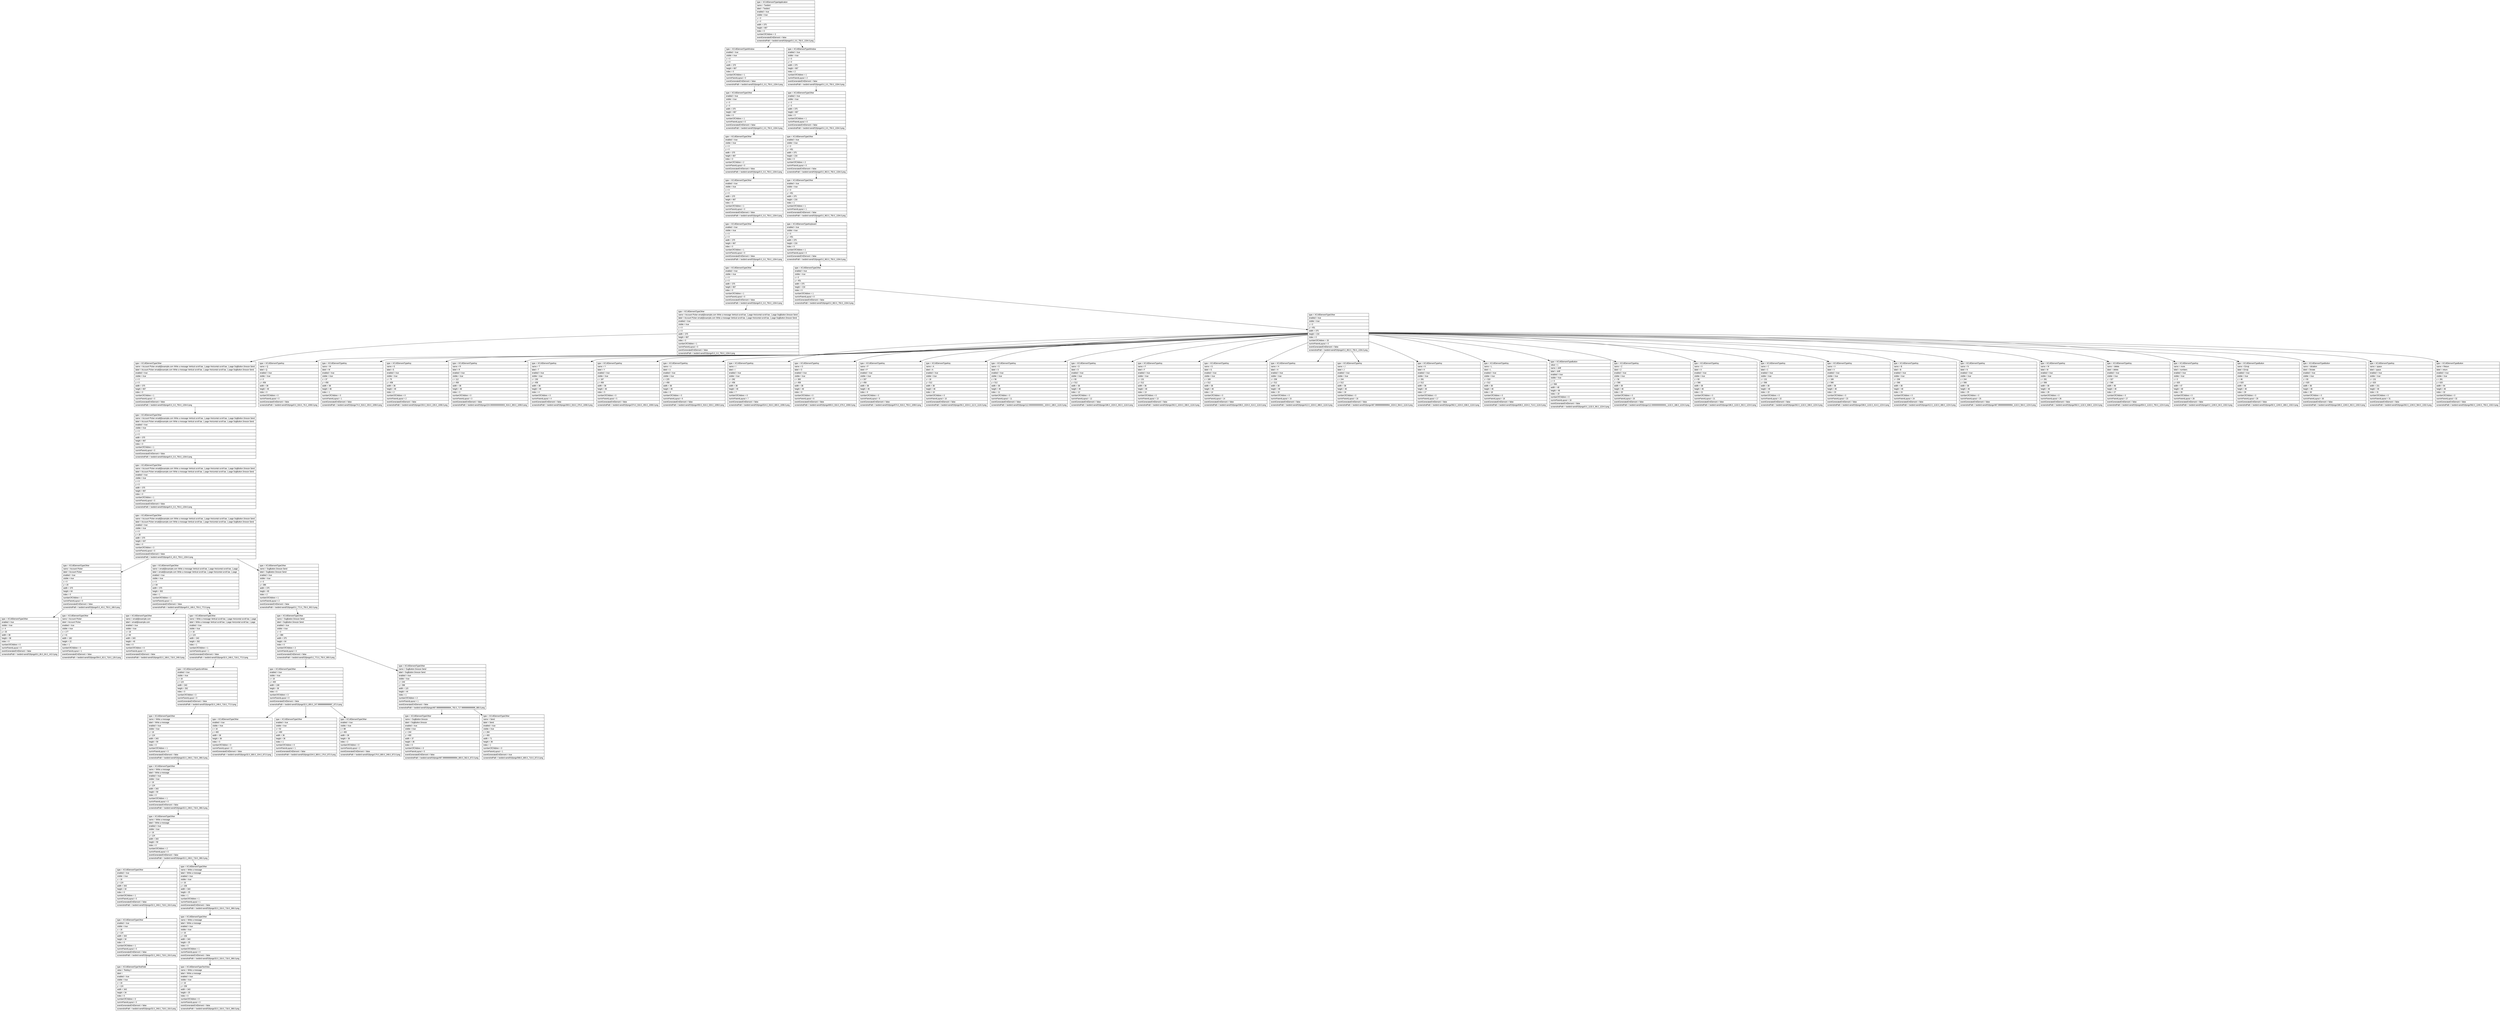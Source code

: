 digraph Layout {

	node [shape=record fontname=Arial];

	0	[label="{type = XCUIElementTypeApplication\l|name = Twobird\l|label = Twobird\l|enabled = true\l|visible = true\l|x = 0\l|y = 0\l|width = 375\l|height = 667\l|index = 0\l|numberOfChildren = 3\l|eventGeneratedOnElement = false \l|screenshotPath = twobird-send/S3/pngs/0.0_0.0_750.0_1334.0.png\l}"]
	1	[label="{type = XCUIElementTypeWindow\l|enabled = true\l|visible = true\l|x = 0\l|y = 0\l|width = 375\l|height = 667\l|index = 0\l|numberOfChildren = 1\l|numInParentLayout = 0\l|eventGeneratedOnElement = false \l|screenshotPath = twobird-send/S3/pngs/0.0_0.0_750.0_1334.0.png\l}"]
	2	[label="{type = XCUIElementTypeWindow\l|enabled = true\l|visible = true\l|x = 0\l|y = 0\l|width = 375\l|height = 667\l|index = 2\l|numberOfChildren = 1\l|numInParentLayout = 2\l|eventGeneratedOnElement = false \l|screenshotPath = twobird-send/S3/pngs/0.0_0.0_750.0_1334.0.png\l}"]
	3	[label="{type = XCUIElementTypeOther\l|enabled = true\l|visible = true\l|x = 0\l|y = 0\l|width = 375\l|height = 667\l|index = 0\l|numberOfChildren = 1\l|numInParentLayout = 0\l|eventGeneratedOnElement = false \l|screenshotPath = twobird-send/S3/pngs/0.0_0.0_750.0_1334.0.png\l}"]
	4	[label="{type = XCUIElementTypeOther\l|enabled = true\l|visible = true\l|x = 0\l|y = 0\l|width = 375\l|height = 667\l|index = 0\l|numberOfChildren = 1\l|numInParentLayout = 0\l|eventGeneratedOnElement = false \l|screenshotPath = twobird-send/S3/pngs/0.0_0.0_750.0_1334.0.png\l}"]
	5	[label="{type = XCUIElementTypeOther\l|enabled = true\l|visible = true\l|x = 0\l|y = 0\l|width = 375\l|height = 667\l|index = 0\l|numberOfChildren = 2\l|numInParentLayout = 0\l|eventGeneratedOnElement = false \l|screenshotPath = twobird-send/S3/pngs/0.0_0.0_750.0_1334.0.png\l}"]
	6	[label="{type = XCUIElementTypeOther\l|enabled = true\l|visible = true\l|x = 0\l|y = 451\l|width = 375\l|height = 216\l|index = 0\l|numberOfChildren = 2\l|numInParentLayout = 0\l|eventGeneratedOnElement = false \l|screenshotPath = twobird-send/S3/pngs/0.0_902.0_750.0_1334.0.png\l}"]
	7	[label="{type = XCUIElementTypeOther\l|enabled = true\l|visible = true\l|x = 0\l|y = 0\l|width = 375\l|height = 667\l|index = 0\l|numberOfChildren = 1\l|numInParentLayout = 0\l|eventGeneratedOnElement = false \l|screenshotPath = twobird-send/S3/pngs/0.0_0.0_750.0_1334.0.png\l}"]
	8	[label="{type = XCUIElementTypeOther\l|enabled = true\l|visible = true\l|x = 0\l|y = 451\l|width = 375\l|height = 216\l|index = 1\l|numberOfChildren = 1\l|numInParentLayout = 1\l|eventGeneratedOnElement = false \l|screenshotPath = twobird-send/S3/pngs/0.0_902.0_750.0_1334.0.png\l}"]
	9	[label="{type = XCUIElementTypeOther\l|enabled = true\l|visible = true\l|x = 0\l|y = 0\l|width = 375\l|height = 667\l|index = 0\l|numberOfChildren = 1\l|numInParentLayout = 0\l|eventGeneratedOnElement = false \l|screenshotPath = twobird-send/S3/pngs/0.0_0.0_750.0_1334.0.png\l}"]
	10	[label="{type = XCUIElementTypeKeyboard\l|enabled = true\l|visible = true\l|x = 0\l|y = 451\l|width = 375\l|height = 216\l|index = 0\l|numberOfChildren = 1\l|numInParentLayout = 0\l|eventGeneratedOnElement = false \l|screenshotPath = twobird-send/S3/pngs/0.0_902.0_750.0_1334.0.png\l}"]
	11	[label="{type = XCUIElementTypeOther\l|enabled = true\l|visible = true\l|x = 0\l|y = 0\l|width = 375\l|height = 667\l|index = 0\l|numberOfChildren = 1\l|numInParentLayout = 0\l|eventGeneratedOnElement = false \l|screenshotPath = twobird-send/S3/pngs/0.0_0.0_750.0_1334.0.png\l}"]
	12	[label="{type = XCUIElementTypeOther\l|enabled = true\l|visible = true\l|x = 0\l|y = 451\l|width = 375\l|height = 216\l|index = 0\l|numberOfChildren = 1\l|numInParentLayout = 0\l|eventGeneratedOnElement = false \l|screenshotPath = twobird-send/S3/pngs/0.0_902.0_750.0_1334.0.png\l}"]
	13	[label="{type = XCUIElementTypeOther\l|name = Account Picker email@example.com Write a message Vertical scroll bar, 1 page Horizontal scroll bar, 1 page SvgButton.Snooze Send\l|label = Account Picker email@example.com Write a message Vertical scroll bar, 1 page Horizontal scroll bar, 1 page SvgButton.Snooze Send\l|enabled = true\l|visible = true\l|x = 0\l|y = 0\l|width = 375\l|height = 667\l|index = 0\l|numberOfChildren = 1\l|numInParentLayout = 0\l|eventGeneratedOnElement = false \l|screenshotPath = twobird-send/S3/pngs/0.0_0.0_750.0_1334.0.png\l}"]
	14	[label="{type = XCUIElementTypeOther\l|enabled = true\l|visible = true\l|x = 0\l|y = 451\l|width = 375\l|height = 216\l|index = 0\l|numberOfChildren = 33\l|numInParentLayout = 0\l|eventGeneratedOnElement = false \l|screenshotPath = twobird-send/S3/pngs/0.0_902.0_750.0_1334.0.png\l}"]
	15	[label="{type = XCUIElementTypeOther\l|name = Account Picker email@example.com Write a message Vertical scroll bar, 1 page Horizontal scroll bar, 1 page SvgButton.Snooze Send\l|label = Account Picker email@example.com Write a message Vertical scroll bar, 1 page Horizontal scroll bar, 1 page SvgButton.Snooze Send\l|enabled = true\l|visible = true\l|x = 0\l|y = 0\l|width = 375\l|height = 667\l|index = 0\l|numberOfChildren = 1\l|numInParentLayout = 0\l|eventGeneratedOnElement = false \l|screenshotPath = twobird-send/S3/pngs/0.0_0.0_750.0_1334.0.png\l}"]
	16	[label="{type = XCUIElementTypeKey\l|name = Q\l|label = Q\l|enabled = true\l|visible = true\l|x = 0\l|y = 458\l|width = 38\l|height = 46\l|index = 0\l|numberOfChildren = 0\l|numInParentLayout = 0\l|eventGeneratedOnElement = false \l|screenshotPath = twobird-send/S3/pngs/0.0_916.0_76.0_1008.0.png\l}"]
	17	[label="{type = XCUIElementTypeKey\l|name = W\l|label = W\l|enabled = true\l|visible = true\l|x = 37\l|y = 458\l|width = 38\l|height = 46\l|index = 1\l|numberOfChildren = 0\l|numInParentLayout = 1\l|eventGeneratedOnElement = false \l|screenshotPath = twobird-send/S3/pngs/74.0_916.0_150.0_1008.0.png\l}"]
	18	[label="{type = XCUIElementTypeKey\l|name = E\l|label = E\l|enabled = true\l|visible = true\l|x = 75\l|y = 458\l|width = 38\l|height = 46\l|index = 2\l|numberOfChildren = 0\l|numInParentLayout = 2\l|eventGeneratedOnElement = false \l|screenshotPath = twobird-send/S3/pngs/150.0_916.0_226.0_1008.0.png\l}"]
	19	[label="{type = XCUIElementTypeKey\l|name = R\l|label = R\l|enabled = true\l|visible = true\l|x = 112\l|y = 458\l|width = 38\l|height = 46\l|index = 3\l|numberOfChildren = 0\l|numInParentLayout = 3\l|eventGeneratedOnElement = false \l|screenshotPath = twobird-send/S3/pngs/224.00000000000003_916.0_300.0_1008.0.png\l}"]
	20	[label="{type = XCUIElementTypeKey\l|name = T\l|label = T\l|enabled = true\l|visible = true\l|x = 150\l|y = 458\l|width = 38\l|height = 46\l|index = 4\l|numberOfChildren = 0\l|numInParentLayout = 4\l|eventGeneratedOnElement = false \l|screenshotPath = twobird-send/S3/pngs/300.0_916.0_376.0_1008.0.png\l}"]
	21	[label="{type = XCUIElementTypeKey\l|name = Y\l|label = Y\l|enabled = true\l|visible = true\l|x = 187\l|y = 458\l|width = 38\l|height = 46\l|index = 5\l|numberOfChildren = 0\l|numInParentLayout = 5\l|eventGeneratedOnElement = false \l|screenshotPath = twobird-send/S3/pngs/374.0_916.0_450.0_1008.0.png\l}"]
	22	[label="{type = XCUIElementTypeKey\l|name = U\l|label = U\l|enabled = true\l|visible = true\l|x = 225\l|y = 458\l|width = 38\l|height = 46\l|index = 6\l|numberOfChildren = 0\l|numInParentLayout = 6\l|eventGeneratedOnElement = false \l|screenshotPath = twobird-send/S3/pngs/450.0_916.0_526.0_1008.0.png\l}"]
	23	[label="{type = XCUIElementTypeKey\l|name = I\l|label = I\l|enabled = true\l|visible = true\l|x = 262\l|y = 458\l|width = 38\l|height = 46\l|index = 7\l|numberOfChildren = 0\l|numInParentLayout = 7\l|eventGeneratedOnElement = false \l|screenshotPath = twobird-send/S3/pngs/524.0_916.0_600.0_1008.0.png\l}"]
	24	[label="{type = XCUIElementTypeKey\l|name = O\l|label = O\l|enabled = true\l|visible = true\l|x = 300\l|y = 458\l|width = 38\l|height = 46\l|index = 8\l|numberOfChildren = 0\l|numInParentLayout = 8\l|eventGeneratedOnElement = false \l|screenshotPath = twobird-send/S3/pngs/600.0_916.0_676.0_1008.0.png\l}"]
	25	[label="{type = XCUIElementTypeKey\l|name = P\l|label = P\l|enabled = true\l|visible = true\l|x = 337\l|y = 458\l|width = 38\l|height = 46\l|index = 9\l|numberOfChildren = 0\l|numInParentLayout = 9\l|eventGeneratedOnElement = false \l|screenshotPath = twobird-send/S3/pngs/674.0_916.0_750.0_1008.0.png\l}"]
	26	[label="{type = XCUIElementTypeKey\l|name = A\l|label = A\l|enabled = true\l|visible = true\l|x = 18\l|y = 512\l|width = 38\l|height = 46\l|index = 10\l|numberOfChildren = 0\l|numInParentLayout = 10\l|eventGeneratedOnElement = false \l|screenshotPath = twobird-send/S3/pngs/36.0_1024.0_112.0_1116.0.png\l}"]
	27	[label="{type = XCUIElementTypeKey\l|name = S\l|label = S\l|enabled = true\l|visible = true\l|x = 56\l|y = 512\l|width = 38\l|height = 46\l|index = 11\l|numberOfChildren = 0\l|numInParentLayout = 11\l|eventGeneratedOnElement = false \l|screenshotPath = twobird-send/S3/pngs/112.00000000000001_1024.0_188.0_1116.0.png\l}"]
	28	[label="{type = XCUIElementTypeKey\l|name = D\l|label = D\l|enabled = true\l|visible = true\l|x = 93\l|y = 512\l|width = 38\l|height = 46\l|index = 12\l|numberOfChildren = 0\l|numInParentLayout = 12\l|eventGeneratedOnElement = false \l|screenshotPath = twobird-send/S3/pngs/186.0_1024.0_262.0_1116.0.png\l}"]
	29	[label="{type = XCUIElementTypeKey\l|name = F\l|label = F\l|enabled = true\l|visible = true\l|x = 131\l|y = 512\l|width = 38\l|height = 46\l|index = 13\l|numberOfChildren = 0\l|numInParentLayout = 13\l|eventGeneratedOnElement = false \l|screenshotPath = twobird-send/S3/pngs/262.0_1024.0_338.0_1116.0.png\l}"]
	30	[label="{type = XCUIElementTypeKey\l|name = G\l|label = G\l|enabled = true\l|visible = true\l|x = 169\l|y = 512\l|width = 38\l|height = 46\l|index = 14\l|numberOfChildren = 0\l|numInParentLayout = 14\l|eventGeneratedOnElement = false \l|screenshotPath = twobird-send/S3/pngs/338.0_1024.0_414.0_1116.0.png\l}"]
	31	[label="{type = XCUIElementTypeKey\l|name = H\l|label = H\l|enabled = true\l|visible = true\l|x = 206\l|y = 512\l|width = 38\l|height = 46\l|index = 15\l|numberOfChildren = 0\l|numInParentLayout = 15\l|eventGeneratedOnElement = false \l|screenshotPath = twobird-send/S3/pngs/412.0_1024.0_488.0_1116.0.png\l}"]
	32	[label="{type = XCUIElementTypeKey\l|name = J\l|label = J\l|enabled = true\l|visible = true\l|x = 244\l|y = 512\l|width = 38\l|height = 46\l|index = 16\l|numberOfChildren = 0\l|numInParentLayout = 16\l|eventGeneratedOnElement = false \l|screenshotPath = twobird-send/S3/pngs/487.99999999999994_1024.0_564.0_1116.0.png\l}"]
	33	[label="{type = XCUIElementTypeKey\l|name = K\l|label = K\l|enabled = true\l|visible = true\l|x = 281\l|y = 512\l|width = 38\l|height = 46\l|index = 17\l|numberOfChildren = 0\l|numInParentLayout = 17\l|eventGeneratedOnElement = false \l|screenshotPath = twobird-send/S3/pngs/562.0_1024.0_638.0_1116.0.png\l}"]
	34	[label="{type = XCUIElementTypeKey\l|name = L\l|label = L\l|enabled = true\l|visible = true\l|x = 319\l|y = 512\l|width = 38\l|height = 46\l|index = 18\l|numberOfChildren = 0\l|numInParentLayout = 18\l|eventGeneratedOnElement = false \l|screenshotPath = twobird-send/S3/pngs/638.0_1024.0_714.0_1116.0.png\l}"]
	35	[label="{type = XCUIElementTypeButton\l|value = 1\l|name = shift\l|label = shift\l|enabled = true\l|visible = true\l|x = 0\l|y = 566\l|width = 48\l|height = 46\l|index = 19\l|numberOfChildren = 0\l|numInParentLayout = 19\l|eventGeneratedOnElement = false \l|screenshotPath = twobird-send/S3/pngs/0.0_1132.0_96.0_1224.0.png\l}"]
	36	[label="{type = XCUIElementTypeKey\l|name = Z\l|label = Z\l|enabled = true\l|visible = true\l|x = 56\l|y = 566\l|width = 38\l|height = 46\l|index = 20\l|numberOfChildren = 0\l|numInParentLayout = 20\l|eventGeneratedOnElement = false \l|screenshotPath = twobird-send/S3/pngs/112.00000000000001_1132.0_188.0_1224.0.png\l}"]
	37	[label="{type = XCUIElementTypeKey\l|name = X\l|label = X\l|enabled = true\l|visible = true\l|x = 93\l|y = 566\l|width = 38\l|height = 46\l|index = 21\l|numberOfChildren = 0\l|numInParentLayout = 21\l|eventGeneratedOnElement = false \l|screenshotPath = twobird-send/S3/pngs/186.0_1132.0_262.0_1224.0.png\l}"]
	38	[label="{type = XCUIElementTypeKey\l|name = C\l|label = C\l|enabled = true\l|visible = true\l|x = 131\l|y = 566\l|width = 38\l|height = 46\l|index = 22\l|numberOfChildren = 0\l|numInParentLayout = 22\l|eventGeneratedOnElement = false \l|screenshotPath = twobird-send/S3/pngs/262.0_1132.0_338.0_1224.0.png\l}"]
	39	[label="{type = XCUIElementTypeKey\l|name = V\l|label = V\l|enabled = true\l|visible = true\l|x = 169\l|y = 566\l|width = 38\l|height = 46\l|index = 23\l|numberOfChildren = 0\l|numInParentLayout = 23\l|eventGeneratedOnElement = false \l|screenshotPath = twobird-send/S3/pngs/338.0_1132.0_414.0_1224.0.png\l}"]
	40	[label="{type = XCUIElementTypeKey\l|name = B\l|label = B\l|enabled = true\l|visible = true\l|x = 206\l|y = 566\l|width = 38\l|height = 46\l|index = 24\l|numberOfChildren = 0\l|numInParentLayout = 24\l|eventGeneratedOnElement = false \l|screenshotPath = twobird-send/S3/pngs/412.0_1132.0_488.0_1224.0.png\l}"]
	41	[label="{type = XCUIElementTypeKey\l|name = N\l|label = N\l|enabled = true\l|visible = true\l|x = 244\l|y = 566\l|width = 38\l|height = 46\l|index = 25\l|numberOfChildren = 0\l|numInParentLayout = 25\l|eventGeneratedOnElement = false \l|screenshotPath = twobird-send/S3/pngs/487.99999999999994_1132.0_564.0_1224.0.png\l}"]
	42	[label="{type = XCUIElementTypeKey\l|name = M\l|label = M\l|enabled = true\l|visible = true\l|x = 281\l|y = 566\l|width = 38\l|height = 46\l|index = 26\l|numberOfChildren = 0\l|numInParentLayout = 26\l|eventGeneratedOnElement = false \l|screenshotPath = twobird-send/S3/pngs/562.0_1132.0_638.0_1224.0.png\l}"]
	43	[label="{type = XCUIElementTypeKey\l|name = delete\l|label = delete\l|enabled = true\l|visible = true\l|x = 327\l|y = 566\l|width = 48\l|height = 46\l|index = 27\l|numberOfChildren = 0\l|numInParentLayout = 27\l|eventGeneratedOnElement = false \l|screenshotPath = twobird-send/S3/pngs/654.0_1132.0_750.0_1224.0.png\l}"]
	44	[label="{type = XCUIElementTypeKey\l|name = more\l|label = numbers\l|enabled = true\l|visible = true\l|x = 0\l|y = 620\l|width = 47\l|height = 46\l|index = 28\l|numberOfChildren = 0\l|numInParentLayout = 28\l|eventGeneratedOnElement = false \l|screenshotPath = twobird-send/S3/pngs/0.0_1240.0_94.0_1332.0.png\l}"]
	45	[label="{type = XCUIElementTypeButton\l|name = Emoji\l|label = Emoji\l|enabled = true\l|visible = true\l|x = 46\l|y = 620\l|width = 48\l|height = 46\l|index = 29\l|numberOfChildren = 0\l|numInParentLayout = 29\l|eventGeneratedOnElement = false \l|screenshotPath = twobird-send/S3/pngs/92.0_1240.0_188.0_1332.0.png\l}"]
	46	[label="{type = XCUIElementTypeButton\l|name = dictation\l|label = Dictate\l|enabled = true\l|visible = true\l|x = 93\l|y = 620\l|width = 38\l|height = 46\l|index = 30\l|numberOfChildren = 0\l|numInParentLayout = 30\l|eventGeneratedOnElement = false \l|screenshotPath = twobird-send/S3/pngs/186.0_1240.0_262.0_1332.0.png\l}"]
	47	[label="{type = XCUIElementTypeKey\l|name = space\l|label = space\l|enabled = true\l|visible = true\l|x = 131\l|y = 620\l|width = 151\l|height = 46\l|index = 31\l|numberOfChildren = 0\l|numInParentLayout = 31\l|eventGeneratedOnElement = false \l|screenshotPath = twobird-send/S3/pngs/262.0_1240.0_564.0_1332.0.png\l}"]
	48	[label="{type = XCUIElementTypeButton\l|name = Return\l|label = return\l|enabled = true\l|visible = true\l|x = 281\l|y = 620\l|width = 94\l|height = 46\l|index = 32\l|numberOfChildren = 0\l|numInParentLayout = 32\l|eventGeneratedOnElement = false \l|screenshotPath = twobird-send/S3/pngs/562.0_1240.0_750.0_1332.0.png\l}"]
	49	[label="{type = XCUIElementTypeOther\l|name = Account Picker email@example.com Write a message Vertical scroll bar, 1 page Horizontal scroll bar, 1 page SvgButton.Snooze Send\l|label = Account Picker email@example.com Write a message Vertical scroll bar, 1 page Horizontal scroll bar, 1 page SvgButton.Snooze Send\l|enabled = true\l|visible = true\l|x = 0\l|y = 0\l|width = 375\l|height = 667\l|index = 0\l|numberOfChildren = 1\l|numInParentLayout = 0\l|eventGeneratedOnElement = false \l|screenshotPath = twobird-send/S3/pngs/0.0_0.0_750.0_1334.0.png\l}"]
	50	[label="{type = XCUIElementTypeOther\l|name = Account Picker email@example.com Write a message Vertical scroll bar, 1 page Horizontal scroll bar, 1 page SvgButton.Snooze Send\l|label = Account Picker email@example.com Write a message Vertical scroll bar, 1 page Horizontal scroll bar, 1 page SvgButton.Snooze Send\l|enabled = true\l|visible = true\l|x = 0\l|y = 0\l|width = 375\l|height = 667\l|index = 0\l|numberOfChildren = 1\l|numInParentLayout = 0\l|eventGeneratedOnElement = false \l|screenshotPath = twobird-send/S3/pngs/0.0_0.0_750.0_1334.0.png\l}"]
	51	[label="{type = XCUIElementTypeOther\l|name = Account Picker email@example.com Write a message Vertical scroll bar, 1 page Horizontal scroll bar, 1 page SvgButton.Snooze Send\l|label = Account Picker email@example.com Write a message Vertical scroll bar, 1 page Horizontal scroll bar, 1 page SvgButton.Snooze Send\l|enabled = true\l|visible = true\l|x = 0\l|y = 20\l|width = 375\l|height = 647\l|index = 0\l|numberOfChildren = 3\l|numInParentLayout = 0\l|eventGeneratedOnElement = false \l|screenshotPath = twobird-send/S3/pngs/0.0_40.0_750.0_1334.0.png\l}"]
	52	[label="{type = XCUIElementTypeOther\l|name = Account Picker\l|label = Account Picker\l|enabled = true\l|visible = true\l|x = 0\l|y = 20\l|width = 375\l|height = 64\l|index = 0\l|numberOfChildren = 2\l|numInParentLayout = 0\l|eventGeneratedOnElement = false \l|screenshotPath = twobird-send/S3/pngs/0.0_40.0_750.0_168.0.png\l}"]
	53	[label="{type = XCUIElementTypeOther\l|name = email@example.com Write a message Vertical scroll bar, 1 page Horizontal scroll bar, 1 page\l|label = email@example.com Write a message Vertical scroll bar, 1 page Horizontal scroll bar, 1 page\l|enabled = true\l|visible = true\l|x = 0\l|y = 84\l|width = 375\l|height = 302\l|index = 1\l|numberOfChildren = 2\l|numInParentLayout = 1\l|eventGeneratedOnElement = false \l|screenshotPath = twobird-send/S3/pngs/0.0_168.0_750.0_772.0.png\l}"]
	54	[label="{type = XCUIElementTypeOther\l|name = SvgButton.Snooze Send\l|label = SvgButton.Snooze Send\l|enabled = true\l|visible = true\l|x = 0\l|y = 386\l|width = 375\l|height = 65\l|index = 2\l|numberOfChildren = 1\l|numInParentLayout = 2\l|eventGeneratedOnElement = false \l|screenshotPath = twobird-send/S3/pngs/0.0_772.0_750.0_902.0.png\l}"]
	55	[label="{type = XCUIElementTypeOther\l|enabled = true\l|visible = true\l|x = 4\l|y = 33\l|width = 38\l|height = 38\l|index = 0\l|numberOfChildren = 0\l|numInParentLayout = 0\l|eventGeneratedOnElement = false \l|screenshotPath = twobird-send/S3/pngs/8.0_66.0_84.0_142.0.png\l}"]
	56	[label="{type = XCUIElementTypeOther\l|name = Account Picker\l|label = Account Picker\l|enabled = true\l|visible = true\l|x = 177\l|y = 41\l|width = 182\l|height = 22\l|index = 1\l|numberOfChildren = 0\l|numInParentLayout = 1\l|eventGeneratedOnElement = false \l|screenshotPath = twobird-send/S3/pngs/354.0_82.0_718.0_126.0.png\l}"]
	57	[label="{type = XCUIElementTypeOther\l|name = email@example.com\l|label = email@example.com\l|enabled = true\l|visible = true\l|x = 16\l|y = 84\l|width = 343\l|height = 40\l|index = 0\l|numberOfChildren = 0\l|numInParentLayout = 0\l|eventGeneratedOnElement = false \l|screenshotPath = twobird-send/S3/pngs/32.0_168.0_718.0_248.0.png\l}"]
	58	[label="{type = XCUIElementTypeOther\l|name = Write a message Vertical scroll bar, 1 page Horizontal scroll bar, 1 page\l|label = Write a message Vertical scroll bar, 1 page Horizontal scroll bar, 1 page\l|enabled = true\l|visible = true\l|x = 16\l|y = 124\l|width = 343\l|height = 262\l|index = 1\l|numberOfChildren = 1\l|numInParentLayout = 1\l|eventGeneratedOnElement = false \l|screenshotPath = twobird-send/S3/pngs/32.0_248.0_718.0_772.0.png\l}"]
	59	[label="{type = XCUIElementTypeOther\l|name = SvgButton.Snooze Send\l|label = SvgButton.Snooze Send\l|enabled = true\l|visible = true\l|x = 0\l|y = 386\l|width = 375\l|height = 64\l|index = 0\l|numberOfChildren = 2\l|numInParentLayout = 0\l|eventGeneratedOnElement = false \l|screenshotPath = twobird-send/S3/pngs/0.0_772.0_750.0_900.0.png\l}"]
	60	[label="{type = XCUIElementTypeScrollView\l|enabled = true\l|visible = true\l|x = 16\l|y = 124\l|width = 343\l|height = 262\l|index = 0\l|numberOfChildren = 3\l|numInParentLayout = 0\l|eventGeneratedOnElement = false \l|screenshotPath = twobird-send/S3/pngs/32.0_248.0_718.0_772.0.png\l}"]
	61	[label="{type = XCUIElementTypeOther\l|enabled = true\l|visible = true\l|x = 16\l|y = 400\l|width = 108\l|height = 36\l|index = 0\l|numberOfChildren = 3\l|numInParentLayout = 0\l|eventGeneratedOnElement = false \l|screenshotPath = twobird-send/S3/pngs/32.0_800.0_247.99999999999997_872.0.png\l}"]
	62	[label="{type = XCUIElementTypeOther\l|name = SvgButton.Snooze Send\l|label = SvgButton.Snooze Send\l|enabled = true\l|visible = true\l|x = 244\l|y = 396\l|width = 115\l|height = 44\l|index = 1\l|numberOfChildren = 2\l|numInParentLayout = 1\l|eventGeneratedOnElement = false \l|screenshotPath = twobird-send/S3/pngs/487.99999999999994_792.0_717.9999999999999_880.0.png\l}"]
	63	[label="{type = XCUIElementTypeOther\l|name = Write a message\l|label = Write a message\l|enabled = true\l|visible = true\l|x = 16\l|y = 124\l|width = 343\l|height = 59\l|index = 0\l|numberOfChildren = 1\l|numInParentLayout = 0\l|eventGeneratedOnElement = false \l|screenshotPath = twobird-send/S3/pngs/32.0_248.0_718.0_366.0.png\l}"]
	64	[label="{type = XCUIElementTypeOther\l|enabled = true\l|visible = true\l|x = 16\l|y = 400\l|width = 36\l|height = 36\l|index = 0\l|numberOfChildren = 0\l|numInParentLayout = 0\l|eventGeneratedOnElement = false \l|screenshotPath = twobird-send/S3/pngs/32.0_800.0_104.0_872.0.png\l}"]
	65	[label="{type = XCUIElementTypeOther\l|enabled = true\l|visible = true\l|x = 52\l|y = 400\l|width = 36\l|height = 36\l|index = 1\l|numberOfChildren = 0\l|numInParentLayout = 1\l|eventGeneratedOnElement = false \l|screenshotPath = twobird-send/S3/pngs/104.0_800.0_176.0_872.0.png\l}"]
	66	[label="{type = XCUIElementTypeOther\l|enabled = true\l|visible = true\l|x = 88\l|y = 400\l|width = 36\l|height = 36\l|index = 2\l|numberOfChildren = 0\l|numInParentLayout = 2\l|eventGeneratedOnElement = false \l|screenshotPath = twobird-send/S3/pngs/176.0_800.0_248.0_872.0.png\l}"]
	67	[label="{type = XCUIElementTypeOther\l|name = SvgButton.Snooze\l|label = SvgButton.Snooze\l|enabled = true\l|visible = true\l|x = 244\l|y = 400\l|width = 37\l|height = 36\l|index = 0\l|numberOfChildren = 0\l|numInParentLayout = 0\l|eventGeneratedOnElement = false \l|screenshotPath = twobird-send/S3/pngs/487.99999999999994_800.0_562.0_872.0.png\l}"]
	68	[label="{type = XCUIElementTypeOther\l|name = Send\l|label = Send\l|enabled = true\l|visible = true\l|x = 284\l|y = 400\l|width = 71\l|height = 36\l|index = 1\l|numberOfChildren = 0\l|numInParentLayout = 1\l|eventGeneratedOnElement = true \l|screenshotPath = twobird-send/S3/pngs/568.0_800.0_710.0_872.0.png\l}"]
	69	[label="{type = XCUIElementTypeOther\l|name = Write a message\l|label = Write a message\l|enabled = true\l|visible = true\l|x = 16\l|y = 124\l|width = 343\l|height = 59\l|index = 0\l|numberOfChildren = 1\l|numInParentLayout = 0\l|eventGeneratedOnElement = false \l|screenshotPath = twobird-send/S3/pngs/32.0_248.0_718.0_366.0.png\l}"]
	70	[label="{type = XCUIElementTypeOther\l|name = Write a message\l|label = Write a message\l|enabled = true\l|visible = true\l|x = 16\l|y = 124\l|width = 343\l|height = 59\l|index = 0\l|numberOfChildren = 2\l|numInParentLayout = 0\l|eventGeneratedOnElement = false \l|screenshotPath = twobird-send/S3/pngs/32.0_248.0_718.0_366.0.png\l}"]
	71	[label="{type = XCUIElementTypeOther\l|enabled = true\l|visible = true\l|x = 16\l|y = 124\l|width = 343\l|height = 34\l|index = 0\l|numberOfChildren = 1\l|numInParentLayout = 0\l|eventGeneratedOnElement = false \l|screenshotPath = twobird-send/S3/pngs/32.0_248.0_718.0_316.0.png\l}"]
	72	[label="{type = XCUIElementTypeOther\l|name = Write a message\l|label = Write a message\l|enabled = true\l|visible = true\l|x = 16\l|y = 158\l|width = 343\l|height = 25\l|index = 1\l|numberOfChildren = 1\l|numInParentLayout = 1\l|eventGeneratedOnElement = false \l|screenshotPath = twobird-send/S3/pngs/32.0_316.0_718.0_366.0.png\l}"]
	73	[label="{type = XCUIElementTypeOther\l|enabled = true\l|visible = true\l|x = 16\l|y = 124\l|width = 343\l|height = 34\l|index = 0\l|numberOfChildren = 1\l|numInParentLayout = 0\l|eventGeneratedOnElement = false \l|screenshotPath = twobird-send/S3/pngs/32.0_248.0_718.0_316.0.png\l}"]
	74	[label="{type = XCUIElementTypeOther\l|name = Write a message\l|label = Write a message\l|enabled = true\l|visible = true\l|x = 16\l|y = 158\l|width = 343\l|height = 25\l|index = 0\l|numberOfChildren = 1\l|numInParentLayout = 0\l|eventGeneratedOnElement = false \l|screenshotPath = twobird-send/S3/pngs/32.0_316.0_718.0_366.0.png\l}"]
	75	[label="{type = XCUIElementTypeTextField\l|value = Testing 2\l|label = \l|enabled = true\l|visible = true\l|x = 16\l|y = 124\l|width = 343\l|height = 34\l|index = 0\l|numberOfChildren = 0\l|numInParentLayout = 0\l|eventGeneratedOnElement = false \l|screenshotPath = twobird-send/S3/pngs/32.0_248.0_718.0_316.0.png\l}"]
	76	[label="{type = XCUIElementTypeTextView\l|name = Write a message\l|label = Write a message\l|enabled = true\l|visible = true\l|x = 16\l|y = 158\l|width = 343\l|height = 25\l|index = 0\l|numberOfChildren = 0\l|numInParentLayout = 0\l|eventGeneratedOnElement = false \l|screenshotPath = twobird-send/S3/pngs/32.0_316.0_718.0_366.0.png\l}"]


	0 -> 1
	0 -> 2
	1 -> 3
	2 -> 4
	3 -> 5
	4 -> 6
	5 -> 7
	6 -> 8
	7 -> 9
	8 -> 10
	9 -> 11
	10 -> 12
	11 -> 13
	12 -> 14
	13 -> 15
	14 -> 16
	14 -> 17
	14 -> 18
	14 -> 19
	14 -> 20
	14 -> 21
	14 -> 22
	14 -> 23
	14 -> 24
	14 -> 25
	14 -> 26
	14 -> 27
	14 -> 28
	14 -> 29
	14 -> 30
	14 -> 31
	14 -> 32
	14 -> 33
	14 -> 34
	14 -> 35
	14 -> 36
	14 -> 37
	14 -> 38
	14 -> 39
	14 -> 40
	14 -> 41
	14 -> 42
	14 -> 43
	14 -> 44
	14 -> 45
	14 -> 46
	14 -> 47
	14 -> 48
	15 -> 49
	49 -> 50
	50 -> 51
	51 -> 52
	51 -> 53
	51 -> 54
	52 -> 55
	52 -> 56
	53 -> 57
	53 -> 58
	54 -> 59
	58 -> 60
	59 -> 61
	59 -> 62
	60 -> 63
	61 -> 64
	61 -> 65
	61 -> 66
	62 -> 67
	62 -> 68
	63 -> 69
	69 -> 70
	70 -> 71
	70 -> 72
	71 -> 73
	72 -> 74
	73 -> 75
	74 -> 76


}